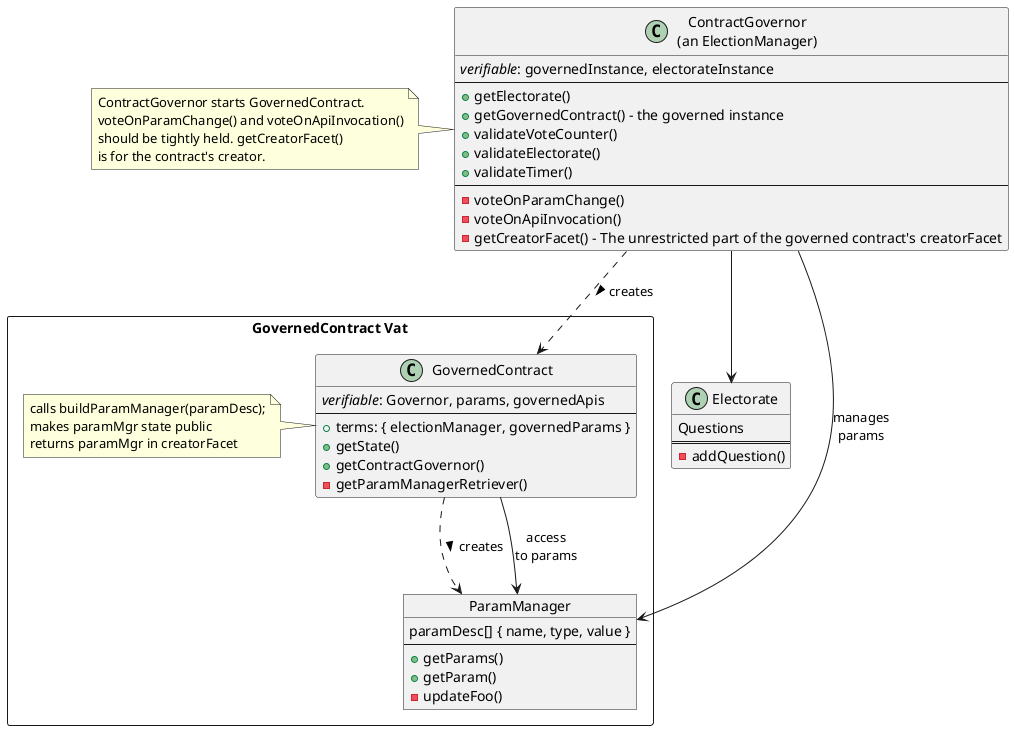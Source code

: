 @startuml contractGovernance

package "GovernedContract Vat" <<Rectangle>>  {
    Object ParamManager {
        paramDesc[] { name, type, value }
        --
        +getParams()
        +getParam()
        -updateFoo()
    }

    class GovernedContract {
        <i>verifiable</i>: Governor, params, governedApis
        --
        +terms: { electionManager, governedParams }
        +getState()
        +getContractGovernor()
        -getParamManagerRetriever()
    }
    note  left : calls buildParamManager(paramDesc);\nmakes paramMgr state public\nreturns paramMgr in creatorFacet
}

class "ContractGovernor\n(an ElectionManager)" as ContractGovernor {
    <i>verifiable</i>: governedInstance, electorateInstance
    --
    +getElectorate()
    +getGovernedContract() - the governed instance
    +validateVoteCounter()
    +validateElectorate()
    +validateTimer()
    --
    -voteOnParamChange()
    -voteOnApiInvocation()
    -getCreatorFacet() - The unrestricted part of the governed contract's creatorFacet
}
note left : ContractGovernor starts GovernedContract.\nvoteOnParamChange() and voteOnApiInvocation()\nshould be tightly held. getCreatorFacet()\nis for the contract's creator.

class Electorate {
    Questions
    ===
    -addQuestion()
}

GovernedContract ..> ParamManager : creates >
GovernedContract --> ParamManager : access\nto params
ContractGovernor ..> GovernedContract : creates >
ContractGovernor --> Electorate
ContractGovernor ==> ParamManager : manages\nparams

@enduml
